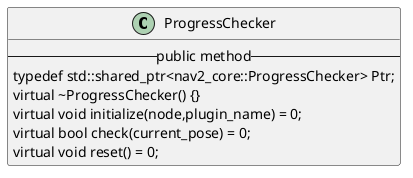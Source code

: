 @startuml
'https://plantuml.com/class-diagram
class ProgressChecker{
-- public method --
typedef std::shared_ptr<nav2_core::ProgressChecker> Ptr;
virtual ~ProgressChecker() {}
virtual void initialize(node,plugin_name) = 0;
virtual bool check(current_pose) = 0;
virtual void reset() = 0;
}

@enduml